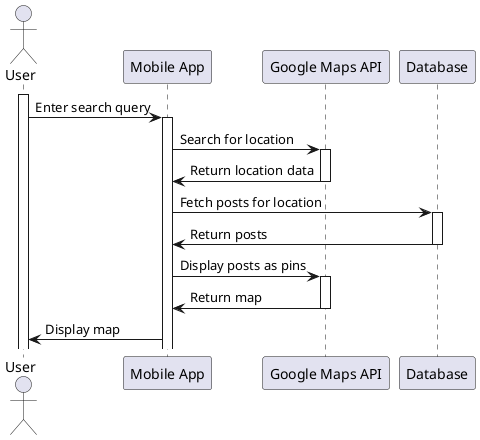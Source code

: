 @startuml

' Sequence Diagram: Search Locations
actor User
participant "Mobile App" as App
participant "Google Maps API" as Maps
participant "Database" as DB

activate User
User -> App: Enter search query
activate App
App -> Maps: Search for location
activate Maps
Maps -> App: Return location data
deactivate Maps
App -> DB: Fetch posts for location
activate DB
DB -> App: Return posts
deactivate DB
App -> Maps: Display posts as pins
activate Maps
Maps -> App: Return map
deactivate Maps
App -> User: Display map

@enduml